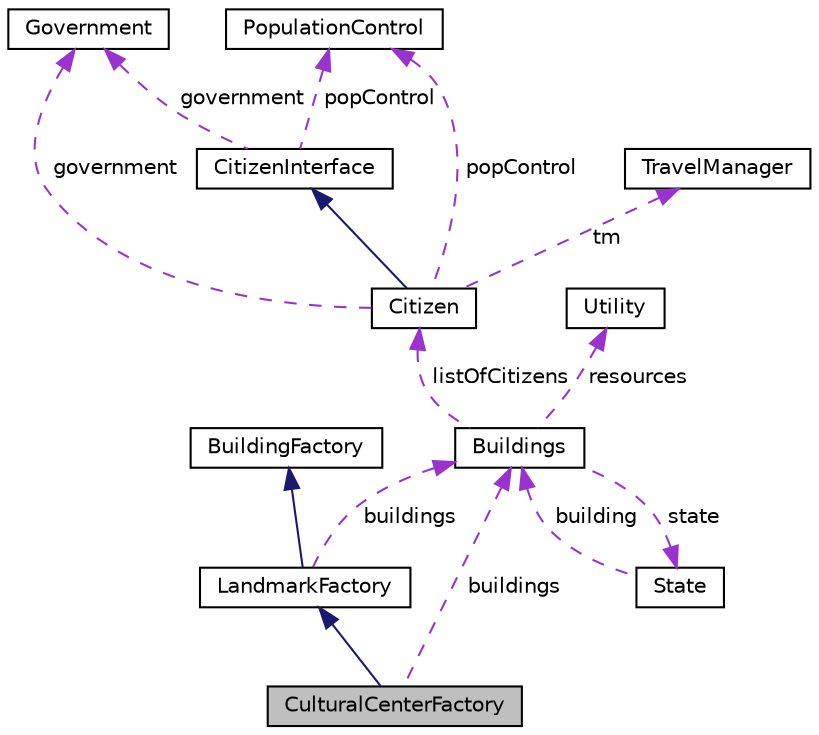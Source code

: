 digraph "CulturalCenterFactory"
{
 // LATEX_PDF_SIZE
  edge [fontname="Helvetica",fontsize="10",labelfontname="Helvetica",labelfontsize="10"];
  node [fontname="Helvetica",fontsize="10",shape=record];
  Node1 [label="CulturalCenterFactory",height=0.2,width=0.4,color="black", fillcolor="grey75", style="filled", fontcolor="black",tooltip="Factory class for creating instances of CulturalCenter buildings."];
  Node2 -> Node1 [dir="back",color="midnightblue",fontsize="10",style="solid",fontname="Helvetica"];
  Node2 [label="LandmarkFactory",height=0.2,width=0.4,color="black", fillcolor="white", style="filled",URL="$classLandmarkFactory.html",tooltip="A factory class for creating landmark buildings."];
  Node3 -> Node2 [dir="back",color="midnightblue",fontsize="10",style="solid",fontname="Helvetica"];
  Node3 [label="BuildingFactory",height=0.2,width=0.4,color="black", fillcolor="white", style="filled",URL="$classBuildingFactory.html",tooltip="An abstract factory class for creating Building objects."];
  Node4 -> Node2 [dir="back",color="darkorchid3",fontsize="10",style="dashed",label=" buildings" ,fontname="Helvetica"];
  Node4 [label="Buildings",height=0.2,width=0.4,color="black", fillcolor="white", style="filled",URL="$classBuildings.html",tooltip="Abstract base class representing a building with basic utilities and resource requirements."];
  Node5 -> Node4 [dir="back",color="darkorchid3",fontsize="10",style="dashed",label=" listOfCitizens" ,fontname="Helvetica"];
  Node5 [label="Citizen",height=0.2,width=0.4,color="black", fillcolor="white", style="filled",URL="$classCitizen.html",tooltip="Represents a citizen in the government system."];
  Node6 -> Node5 [dir="back",color="midnightblue",fontsize="10",style="solid",fontname="Helvetica"];
  Node6 [label="CitizenInterface",height=0.2,width=0.4,color="black", fillcolor="white", style="filled",URL="$classCitizenInterface.html",tooltip="An abstract base class that defines the interface for Citizen components."];
  Node7 -> Node6 [dir="back",color="darkorchid3",fontsize="10",style="dashed",label=" government" ,fontname="Helvetica"];
  Node7 [label="Government",height=0.2,width=0.4,color="black", fillcolor="white", style="filled",URL="$classGovernment.html",tooltip="Base class for government sectors implementing Observer pattern for citizen notifications."];
  Node8 -> Node6 [dir="back",color="darkorchid3",fontsize="10",style="dashed",label=" popControl" ,fontname="Helvetica"];
  Node8 [label="PopulationControl",height=0.2,width=0.4,color="black", fillcolor="white", style="filled",URL="$classPopulationControl.html",tooltip="Class for managing population dynamics in a city."];
  Node7 -> Node5 [dir="back",color="darkorchid3",fontsize="10",style="dashed",label=" government" ,fontname="Helvetica"];
  Node9 -> Node5 [dir="back",color="darkorchid3",fontsize="10",style="dashed",label=" tm" ,fontname="Helvetica"];
  Node9 [label="TravelManager",height=0.2,width=0.4,color="black", fillcolor="white", style="filled",URL="$classTravelManager.html",tooltip=" "];
  Node8 -> Node5 [dir="back",color="darkorchid3",fontsize="10",style="dashed",label=" popControl" ,fontname="Helvetica"];
  Node10 -> Node4 [dir="back",color="darkorchid3",fontsize="10",style="dashed",label=" resources" ,fontname="Helvetica"];
  Node10 [label="Utility",height=0.2,width=0.4,color="black", fillcolor="white", style="filled",URL="$classUtility.html",tooltip=" "];
  Node11 -> Node4 [dir="back",color="darkorchid3",fontsize="10",style="dashed",label=" state" ,fontname="Helvetica"];
  Node11 [label="State",height=0.2,width=0.4,color="black", fillcolor="white", style="filled",URL="$classState.html",tooltip="Abstract class representing the state of a building."];
  Node4 -> Node11 [dir="back",color="darkorchid3",fontsize="10",style="dashed",label=" building" ,fontname="Helvetica"];
  Node4 -> Node1 [dir="back",color="darkorchid3",fontsize="10",style="dashed",label=" buildings" ,fontname="Helvetica"];
}
